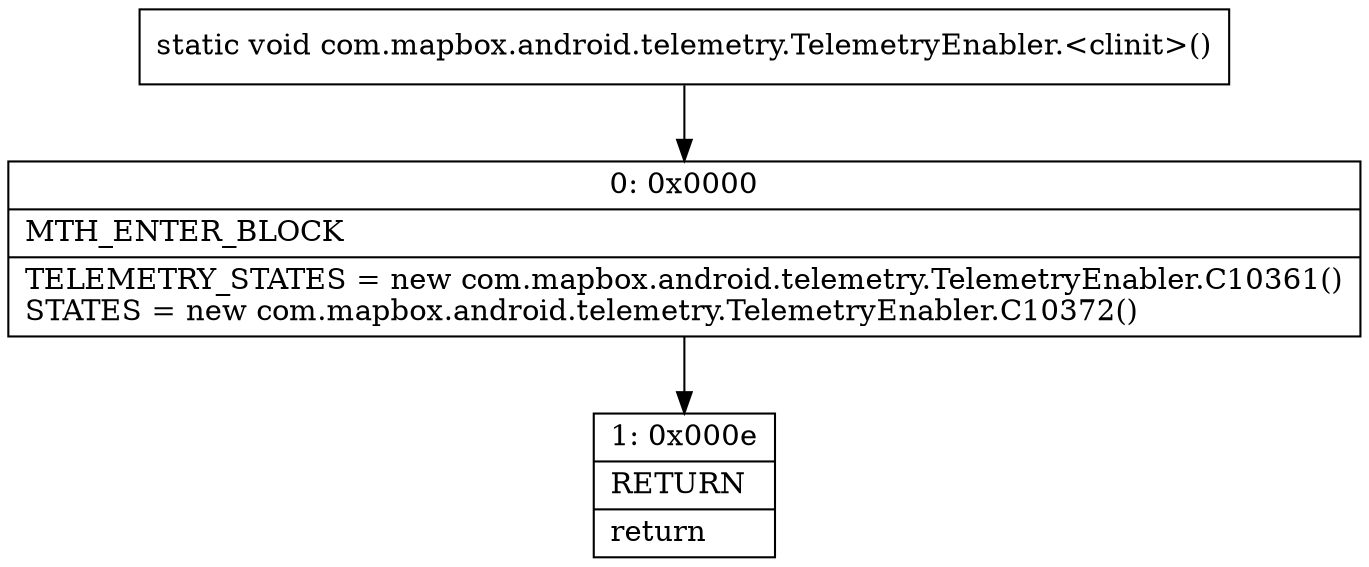 digraph "CFG forcom.mapbox.android.telemetry.TelemetryEnabler.\<clinit\>()V" {
Node_0 [shape=record,label="{0\:\ 0x0000|MTH_ENTER_BLOCK\l|TELEMETRY_STATES = new com.mapbox.android.telemetry.TelemetryEnabler.C10361()\lSTATES = new com.mapbox.android.telemetry.TelemetryEnabler.C10372()\l}"];
Node_1 [shape=record,label="{1\:\ 0x000e|RETURN\l|return\l}"];
MethodNode[shape=record,label="{static void com.mapbox.android.telemetry.TelemetryEnabler.\<clinit\>() }"];
MethodNode -> Node_0;
Node_0 -> Node_1;
}

